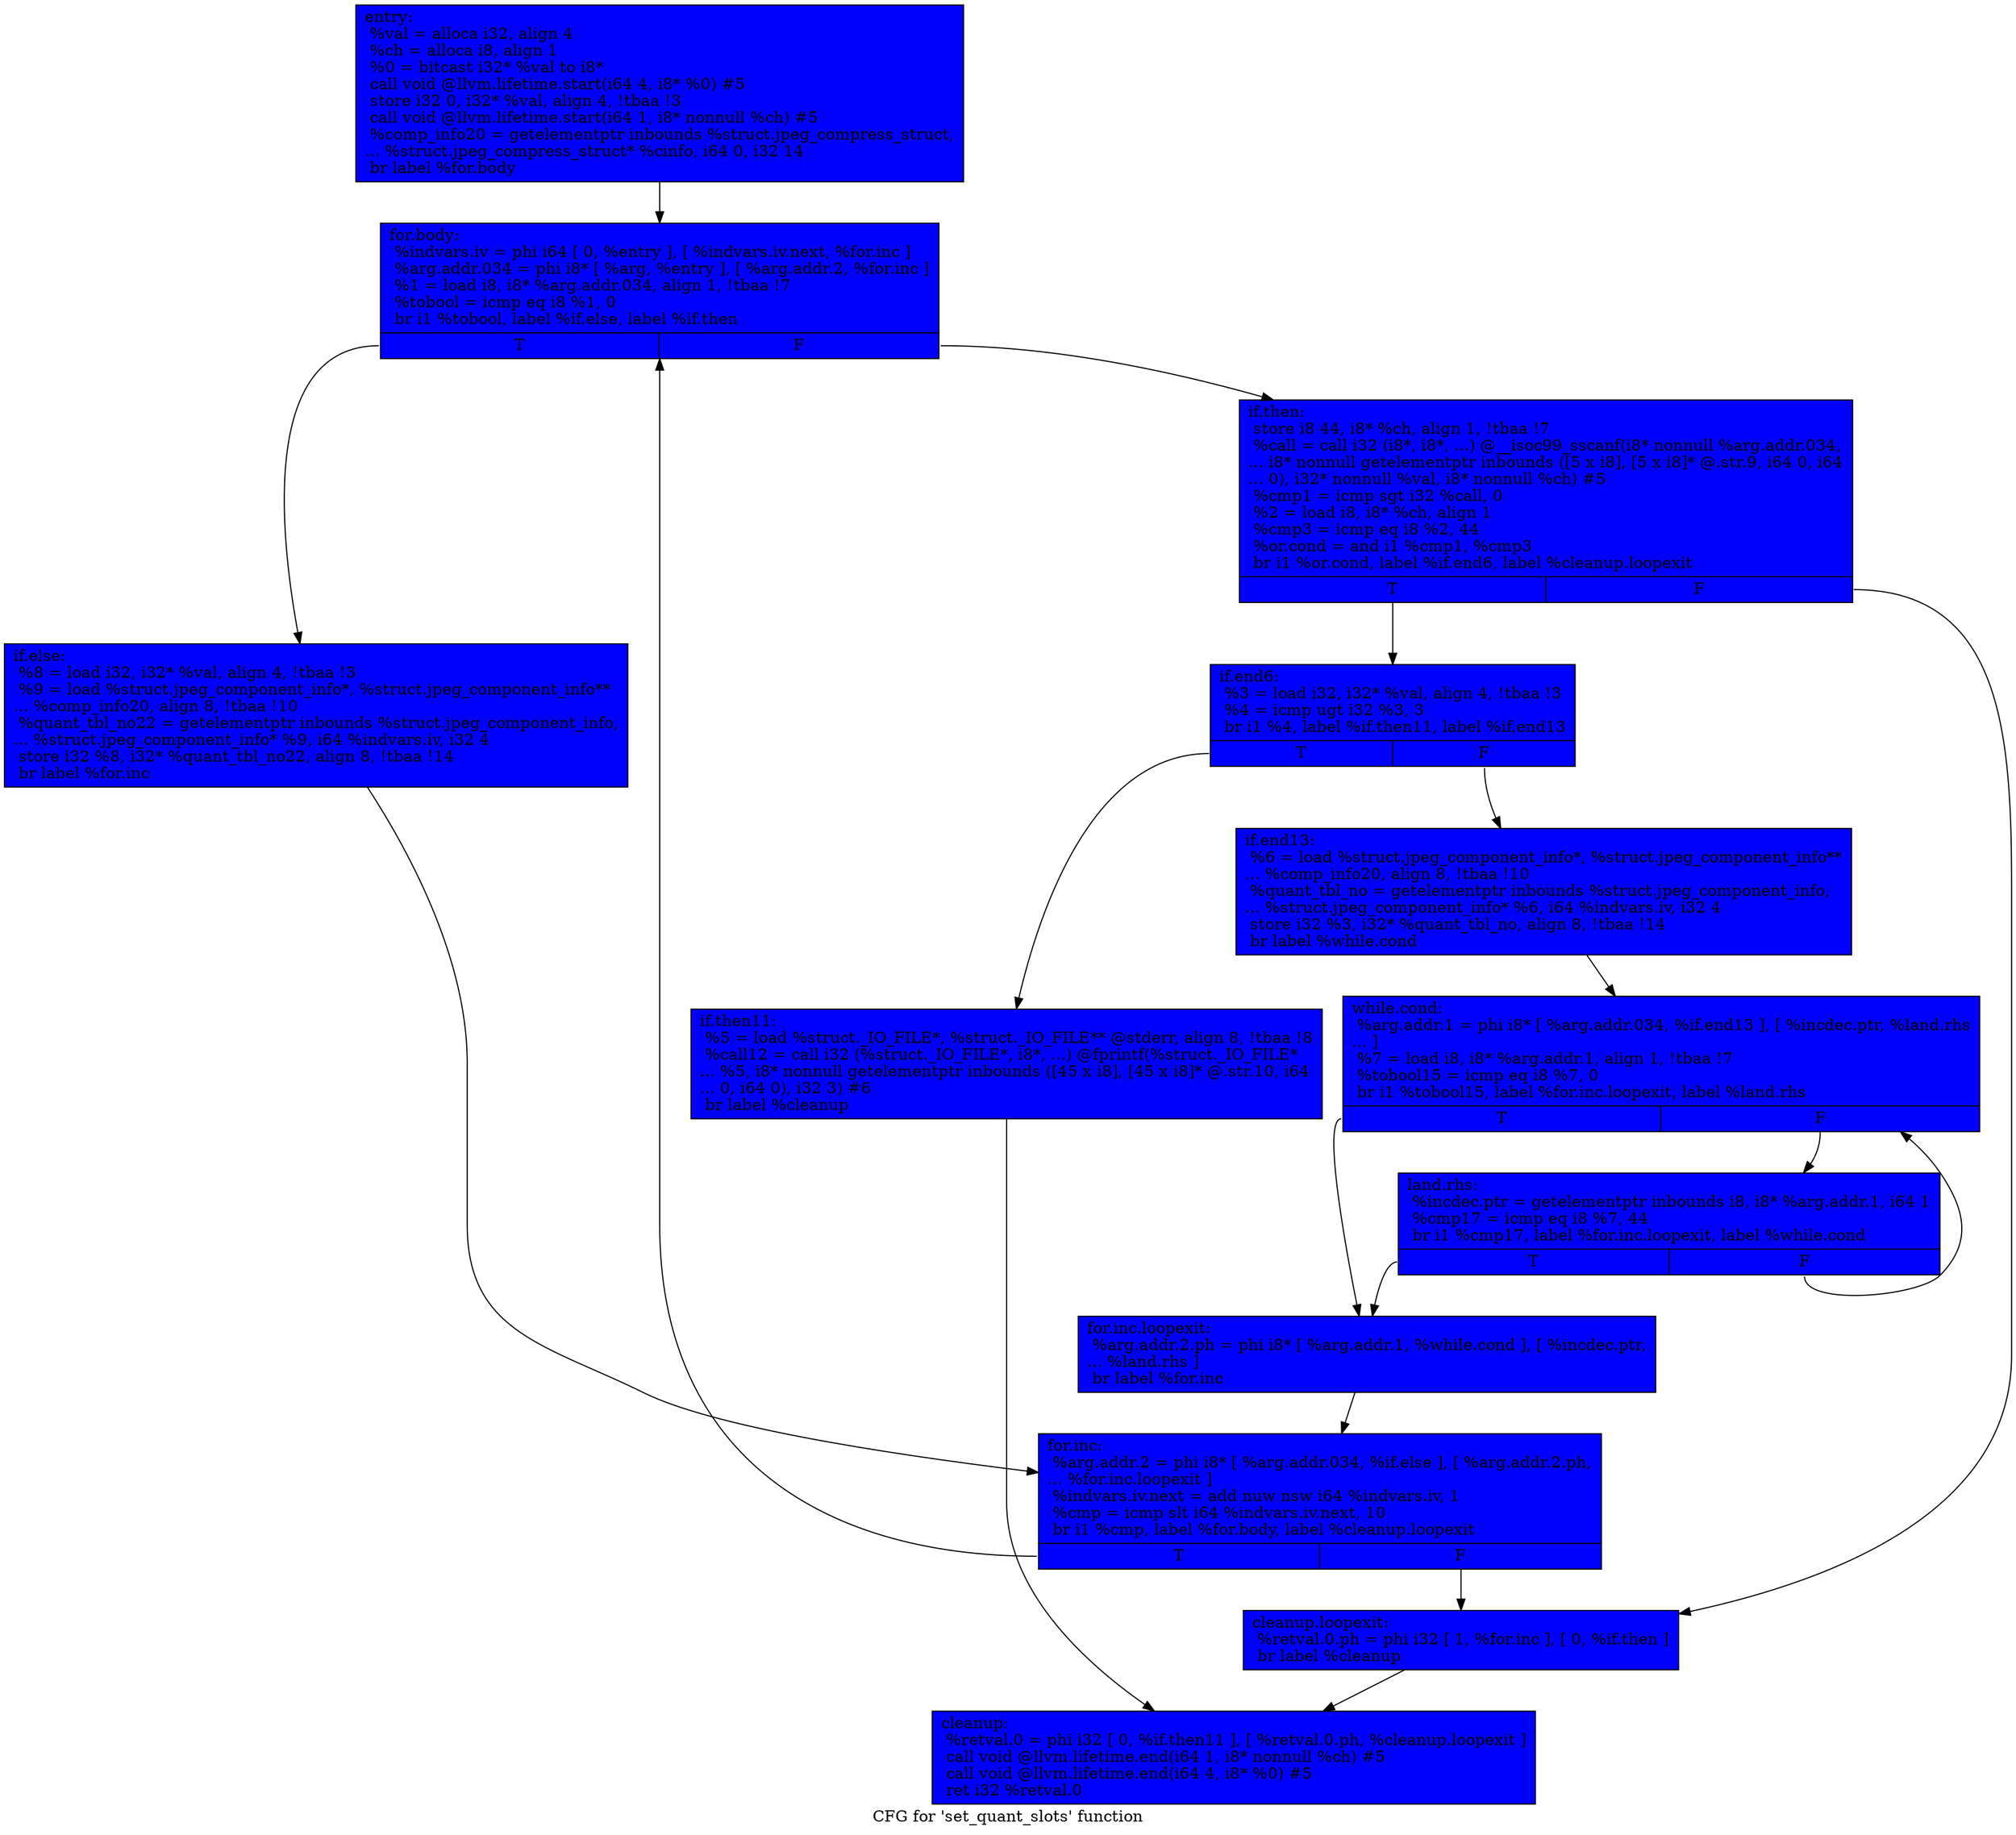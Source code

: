digraph "CFG for 'set_quant_slots' function" {
	label="CFG for 'set_quant_slots' function";

	Node0x5e51c80 [shape=record, style = filled, fillcolor = blue, label="{entry:\l  %val = alloca i32, align 4\l  %ch = alloca i8, align 1\l  %0 = bitcast i32* %val to i8*\l  call void @llvm.lifetime.start(i64 4, i8* %0) #5\l  store i32 0, i32* %val, align 4, !tbaa !3\l  call void @llvm.lifetime.start(i64 1, i8* nonnull %ch) #5\l  %comp_info20 = getelementptr inbounds %struct.jpeg_compress_struct,\l... %struct.jpeg_compress_struct* %cinfo, i64 0, i32 14\l  br label %for.body\l}"];
	Node0x5e51c80 -> Node0x5e521b0;
	Node0x5e521b0 [shape=record, style = filled, fillcolor = blue, label="{for.body:                                         \l  %indvars.iv = phi i64 [ 0, %entry ], [ %indvars.iv.next, %for.inc ]\l  %arg.addr.034 = phi i8* [ %arg, %entry ], [ %arg.addr.2, %for.inc ]\l  %1 = load i8, i8* %arg.addr.034, align 1, !tbaa !7\l  %tobool = icmp eq i8 %1, 0\l  br i1 %tobool, label %if.else, label %if.then\l|{<s0>T|<s1>F}}"];
	Node0x5e521b0:s0 -> Node0x5e528f0;
	Node0x5e521b0:s1 -> Node0x5e529c0;
	Node0x5e529c0 [shape=record, style = filled, fillcolor = blue, label="{if.then:                                          \l  store i8 44, i8* %ch, align 1, !tbaa !7\l  %call = call i32 (i8*, i8*, ...) @__isoc99_sscanf(i8* nonnull %arg.addr.034,\l... i8* nonnull getelementptr inbounds ([5 x i8], [5 x i8]* @.str.9, i64 0, i64\l... 0), i32* nonnull %val, i8* nonnull %ch) #5\l  %cmp1 = icmp sgt i32 %call, 0\l  %2 = load i8, i8* %ch, align 1\l  %cmp3 = icmp eq i8 %2, 44\l  %or.cond = and i1 %cmp1, %cmp3\l  br i1 %or.cond, label %if.end6, label %cleanup.loopexit\l|{<s0>T|<s1>F}}"];
	Node0x5e529c0:s0 -> Node0x5e53890;
	Node0x5e529c0:s1 -> Node0x5e53990;
	Node0x5e53890 [shape=record, style = filled, fillcolor = blue, label="{if.end6:                                          \l  %3 = load i32, i32* %val, align 4, !tbaa !3\l  %4 = icmp ugt i32 %3, 3\l  br i1 %4, label %if.then11, label %if.end13\l|{<s0>T|<s1>F}}"];
	Node0x5e53890:s0 -> Node0x5e53bf0;
	Node0x5e53890:s1 -> Node0x5e53ca0;
	Node0x5e53bf0 [shape=record, style = filled, fillcolor = blue, label="{if.then11:                                        \l  %5 = load %struct._IO_FILE*, %struct._IO_FILE** @stderr, align 8, !tbaa !8\l  %call12 = call i32 (%struct._IO_FILE*, i8*, ...) @fprintf(%struct._IO_FILE*\l... %5, i8* nonnull getelementptr inbounds ([45 x i8], [45 x i8]* @.str.10, i64\l... 0, i64 0), i32 3) #6\l  br label %cleanup\l}"];
	Node0x5e53bf0 -> Node0x5e53fb0;
	Node0x5e53ca0 [shape=record, style = filled, fillcolor = blue, label="{if.end13:                                         \l  %6 = load %struct.jpeg_component_info*, %struct.jpeg_component_info**\l... %comp_info20, align 8, !tbaa !10\l  %quant_tbl_no = getelementptr inbounds %struct.jpeg_component_info,\l... %struct.jpeg_component_info* %6, i64 %indvars.iv, i32 4\l  store i32 %3, i32* %quant_tbl_no, align 8, !tbaa !14\l  br label %while.cond\l}"];
	Node0x5e53ca0 -> Node0x5e54490;
	Node0x5e54490 [shape=record, style = filled, fillcolor = blue, label="{while.cond:                                       \l  %arg.addr.1 = phi i8* [ %arg.addr.034, %if.end13 ], [ %incdec.ptr, %land.rhs\l... ]\l  %7 = load i8, i8* %arg.addr.1, align 1, !tbaa !7\l  %tobool15 = icmp eq i8 %7, 0\l  br i1 %tobool15, label %for.inc.loopexit, label %land.rhs\l|{<s0>T|<s1>F}}"];
	Node0x5e54490:s0 -> Node0x5e54ae0;
	Node0x5e54490:s1 -> Node0x5e52b60;
	Node0x5e52b60 [shape=record, style = filled, fillcolor = blue, label="{land.rhs:                                         \l  %incdec.ptr = getelementptr inbounds i8, i8* %arg.addr.1, i64 1\l  %cmp17 = icmp eq i8 %7, 44\l  br i1 %cmp17, label %for.inc.loopexit, label %while.cond\l|{<s0>T|<s1>F}}"];
	Node0x5e52b60:s0 -> Node0x5e54ae0;
	Node0x5e52b60:s1 -> Node0x5e54490;
	Node0x5e528f0 [shape=record, style = filled, fillcolor = blue, label="{if.else:                                          \l  %8 = load i32, i32* %val, align 4, !tbaa !3\l  %9 = load %struct.jpeg_component_info*, %struct.jpeg_component_info**\l... %comp_info20, align 8, !tbaa !10\l  %quant_tbl_no22 = getelementptr inbounds %struct.jpeg_component_info,\l... %struct.jpeg_component_info* %9, i64 %indvars.iv, i32 4\l  store i32 %8, i32* %quant_tbl_no22, align 8, !tbaa !14\l  br label %for.inc\l}"];
	Node0x5e528f0 -> Node0x5e52360;
	Node0x5e54ae0 [shape=record, style = filled, fillcolor = blue, label="{for.inc.loopexit:                                 \l  %arg.addr.2.ph = phi i8* [ %arg.addr.1, %while.cond ], [ %incdec.ptr,\l... %land.rhs ]\l  br label %for.inc\l}"];
	Node0x5e54ae0 -> Node0x5e52360;
	Node0x5e52360 [shape=record, style = filled, fillcolor = blue, label="{for.inc:                                          \l  %arg.addr.2 = phi i8* [ %arg.addr.034, %if.else ], [ %arg.addr.2.ph,\l... %for.inc.loopexit ]\l  %indvars.iv.next = add nuw nsw i64 %indvars.iv, 1\l  %cmp = icmp slt i64 %indvars.iv.next, 10\l  br i1 %cmp, label %for.body, label %cleanup.loopexit\l|{<s0>T|<s1>F}}"];
	Node0x5e52360:s0 -> Node0x5e521b0;
	Node0x5e52360:s1 -> Node0x5e53990;
	Node0x5e53990 [shape=record, style = filled, fillcolor = blue, label="{cleanup.loopexit:                                 \l  %retval.0.ph = phi i32 [ 1, %for.inc ], [ 0, %if.then ]\l  br label %cleanup\l}"];
	Node0x5e53990 -> Node0x5e53fb0;
	Node0x5e53fb0 [shape=record, style = filled, fillcolor = blue, label="{cleanup:                                          \l  %retval.0 = phi i32 [ 0, %if.then11 ], [ %retval.0.ph, %cleanup.loopexit ]\l  call void @llvm.lifetime.end(i64 1, i8* nonnull %ch) #5\l  call void @llvm.lifetime.end(i64 4, i8* %0) #5\l  ret i32 %retval.0\l}"];
}
